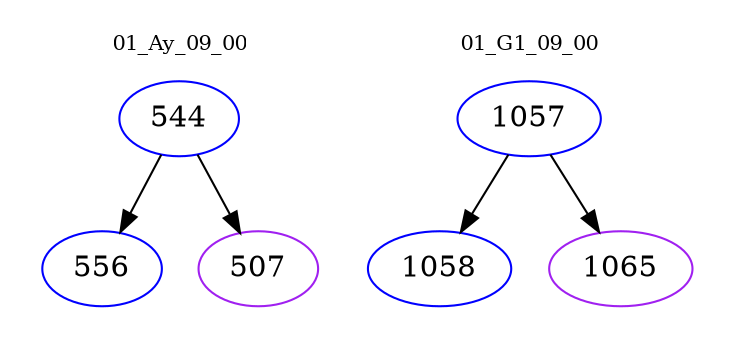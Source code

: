digraph{
subgraph cluster_0 {
color = white
label = "01_Ay_09_00";
fontsize=10;
T0_544 [label="544", color="blue"]
T0_544 -> T0_556 [color="black"]
T0_556 [label="556", color="blue"]
T0_544 -> T0_507 [color="black"]
T0_507 [label="507", color="purple"]
}
subgraph cluster_1 {
color = white
label = "01_G1_09_00";
fontsize=10;
T1_1057 [label="1057", color="blue"]
T1_1057 -> T1_1058 [color="black"]
T1_1058 [label="1058", color="blue"]
T1_1057 -> T1_1065 [color="black"]
T1_1065 [label="1065", color="purple"]
}
}
